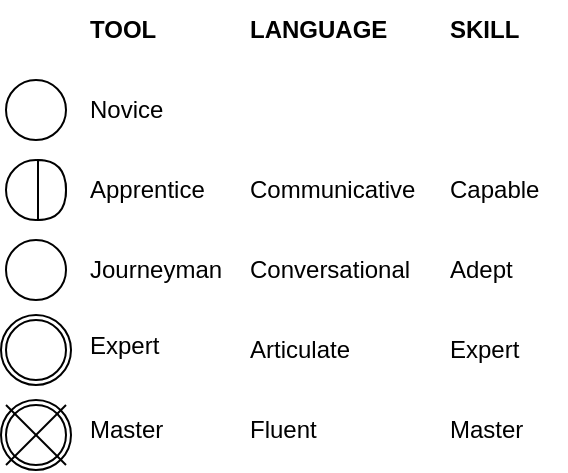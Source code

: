 <mxfile version="24.7.16">
  <diagram name="Page-1" id="v0rYUjimJEe-NpckRZWs">
    <mxGraphModel dx="1306" dy="737" grid="1" gridSize="10" guides="1" tooltips="1" connect="1" arrows="1" fold="1" page="1" pageScale="1" pageWidth="827" pageHeight="1169" math="0" shadow="0">
      <root>
        <mxCell id="0" />
        <mxCell id="1" parent="0" />
        <mxCell id="SYICzofaxrncQfBckbVh-1" value="" style="ellipse;whiteSpace=wrap;html=1;aspect=fixed;fillColor=none;" vertex="1" parent="1">
          <mxGeometry x="80" y="120" width="30" height="30" as="geometry" />
        </mxCell>
        <mxCell id="SYICzofaxrncQfBckbVh-2" value="" style="ellipse;whiteSpace=wrap;html=1;aspect=fixed;fillColor=none;" vertex="1" parent="1">
          <mxGeometry x="80" y="160" width="30" height="30" as="geometry" />
        </mxCell>
        <mxCell id="SYICzofaxrncQfBckbVh-3" value="" style="ellipse;whiteSpace=wrap;html=1;aspect=fixed;fillColor=#FFFFFF;" vertex="1" parent="1">
          <mxGeometry x="80" y="200" width="30" height="30" as="geometry" />
        </mxCell>
        <mxCell id="SYICzofaxrncQfBckbVh-4" value="" style="ellipse;whiteSpace=wrap;html=1;aspect=fixed;fillColor=none;" vertex="1" parent="1">
          <mxGeometry x="77.5" y="237.5" width="35" height="35" as="geometry" />
        </mxCell>
        <mxCell id="SYICzofaxrncQfBckbVh-5" value="" style="shape=or;whiteSpace=wrap;html=1;fillColor=#FFFFFF;" vertex="1" parent="1">
          <mxGeometry x="96" y="160" width="14" height="30" as="geometry" />
        </mxCell>
        <mxCell id="SYICzofaxrncQfBckbVh-6" value="" style="ellipse;whiteSpace=wrap;html=1;aspect=fixed;fillColor=#FFFFFF;" vertex="1" parent="1">
          <mxGeometry x="80" y="240" width="30" height="30" as="geometry" />
        </mxCell>
        <mxCell id="SYICzofaxrncQfBckbVh-7" value="" style="ellipse;whiteSpace=wrap;html=1;aspect=fixed;fillColor=none;" vertex="1" parent="1">
          <mxGeometry x="77.5" y="280" width="35" height="35" as="geometry" />
        </mxCell>
        <mxCell id="SYICzofaxrncQfBckbVh-8" value="" style="ellipse;whiteSpace=wrap;html=1;aspect=fixed;fillColor=#FFFFFF;" vertex="1" parent="1">
          <mxGeometry x="80" y="282.5" width="30" height="30" as="geometry" />
        </mxCell>
        <mxCell id="SYICzofaxrncQfBckbVh-9" value="" style="endArrow=none;html=1;rounded=0;" edge="1" parent="1">
          <mxGeometry width="50" height="50" relative="1" as="geometry">
            <mxPoint x="80" y="312.5" as="sourcePoint" />
            <mxPoint x="110" y="282.5" as="targetPoint" />
          </mxGeometry>
        </mxCell>
        <mxCell id="SYICzofaxrncQfBckbVh-10" value="" style="endArrow=none;html=1;rounded=0;" edge="1" parent="1">
          <mxGeometry width="50" height="50" relative="1" as="geometry">
            <mxPoint x="80" y="282.5" as="sourcePoint" />
            <mxPoint x="110" y="312.5" as="targetPoint" />
          </mxGeometry>
        </mxCell>
        <mxCell id="SYICzofaxrncQfBckbVh-11" value="Novice" style="text;html=1;strokeColor=none;fillColor=none;align=left;verticalAlign=middle;whiteSpace=wrap;rounded=0;" vertex="1" parent="1">
          <mxGeometry x="120" y="120" width="60" height="30" as="geometry" />
        </mxCell>
        <mxCell id="SYICzofaxrncQfBckbVh-12" value="Apprentice" style="text;html=1;strokeColor=none;fillColor=none;align=left;verticalAlign=middle;whiteSpace=wrap;rounded=0;" vertex="1" parent="1">
          <mxGeometry x="120" y="160" width="60" height="30" as="geometry" />
        </mxCell>
        <mxCell id="SYICzofaxrncQfBckbVh-13" value="Journeyman&amp;nbsp;" style="text;html=1;strokeColor=none;fillColor=none;align=left;verticalAlign=middle;whiteSpace=wrap;rounded=0;" vertex="1" parent="1">
          <mxGeometry x="120" y="200" width="60" height="30" as="geometry" />
        </mxCell>
        <mxCell id="SYICzofaxrncQfBckbVh-14" value="Expert" style="text;html=1;strokeColor=none;fillColor=none;align=left;verticalAlign=middle;whiteSpace=wrap;rounded=0;" vertex="1" parent="1">
          <mxGeometry x="120" y="237.5" width="60" height="30" as="geometry" />
        </mxCell>
        <mxCell id="SYICzofaxrncQfBckbVh-15" value="Master" style="text;html=1;strokeColor=none;fillColor=none;align=left;verticalAlign=middle;whiteSpace=wrap;rounded=0;" vertex="1" parent="1">
          <mxGeometry x="120" y="280" width="60" height="30" as="geometry" />
        </mxCell>
        <mxCell id="SYICzofaxrncQfBckbVh-16" value="&lt;span&gt;TOOL&lt;/span&gt;" style="text;html=1;strokeColor=none;fillColor=none;align=left;verticalAlign=middle;whiteSpace=wrap;rounded=0;fontStyle=1" vertex="1" parent="1">
          <mxGeometry x="120" y="80" width="60" height="30" as="geometry" />
        </mxCell>
        <mxCell id="SYICzofaxrncQfBckbVh-17" value="&lt;span&gt;LANGUAGE&lt;/span&gt;" style="text;html=1;strokeColor=none;fillColor=none;align=left;verticalAlign=middle;whiteSpace=wrap;rounded=0;fontStyle=1" vertex="1" parent="1">
          <mxGeometry x="200" y="80" width="60" height="30" as="geometry" />
        </mxCell>
        <mxCell id="SYICzofaxrncQfBckbVh-18" value="Fluent" style="text;html=1;strokeColor=none;fillColor=none;align=left;verticalAlign=middle;whiteSpace=wrap;rounded=0;" vertex="1" parent="1">
          <mxGeometry x="200" y="280" width="60" height="30" as="geometry" />
        </mxCell>
        <mxCell id="SYICzofaxrncQfBckbVh-19" value="Articulate" style="text;html=1;strokeColor=none;fillColor=none;align=left;verticalAlign=middle;whiteSpace=wrap;rounded=0;" vertex="1" parent="1">
          <mxGeometry x="200" y="240" width="60" height="30" as="geometry" />
        </mxCell>
        <mxCell id="SYICzofaxrncQfBckbVh-20" value="Conversational" style="text;html=1;strokeColor=none;fillColor=none;align=left;verticalAlign=middle;whiteSpace=wrap;rounded=0;" vertex="1" parent="1">
          <mxGeometry x="200" y="200" width="60" height="30" as="geometry" />
        </mxCell>
        <mxCell id="SYICzofaxrncQfBckbVh-21" value="Communicative&amp;nbsp;" style="text;html=1;strokeColor=none;fillColor=none;align=left;verticalAlign=middle;whiteSpace=wrap;rounded=0;" vertex="1" parent="1">
          <mxGeometry x="200" y="160" width="60" height="30" as="geometry" />
        </mxCell>
        <mxCell id="SYICzofaxrncQfBckbVh-22" value="&lt;p style=&quot;margin: 0px; font-variant-numeric: normal; font-variant-east-asian: normal; font-stretch: normal; font-size: 13px; line-height: normal; font-family: &amp;quot;Helvetica Neue&amp;quot;;&quot; class=&quot;p1&quot;&gt;&lt;font color=&quot;#ffffff&quot;&gt;Neophyte&lt;/font&gt;&lt;/p&gt;" style="text;html=1;strokeColor=none;fillColor=none;align=left;verticalAlign=middle;whiteSpace=wrap;rounded=0;" vertex="1" parent="1">
          <mxGeometry x="200" y="120" width="60" height="30" as="geometry" />
        </mxCell>
        <mxCell id="SYICzofaxrncQfBckbVh-23" value="&lt;span&gt;SKILL&lt;/span&gt;" style="text;html=1;strokeColor=none;fillColor=none;align=left;verticalAlign=middle;whiteSpace=wrap;rounded=0;fontStyle=1" vertex="1" parent="1">
          <mxGeometry x="300" y="80" width="60" height="30" as="geometry" />
        </mxCell>
        <mxCell id="SYICzofaxrncQfBckbVh-24" value="Master" style="text;html=1;strokeColor=none;fillColor=none;align=left;verticalAlign=middle;whiteSpace=wrap;rounded=0;" vertex="1" parent="1">
          <mxGeometry x="300" y="280" width="60" height="30" as="geometry" />
        </mxCell>
        <mxCell id="SYICzofaxrncQfBckbVh-25" value="Expert" style="text;html=1;strokeColor=none;fillColor=none;align=left;verticalAlign=middle;whiteSpace=wrap;rounded=0;" vertex="1" parent="1">
          <mxGeometry x="300" y="240" width="60" height="30" as="geometry" />
        </mxCell>
        <mxCell id="SYICzofaxrncQfBckbVh-26" value="Adept" style="text;html=1;strokeColor=none;fillColor=none;align=left;verticalAlign=middle;whiteSpace=wrap;rounded=0;" vertex="1" parent="1">
          <mxGeometry x="300" y="200" width="60" height="30" as="geometry" />
        </mxCell>
        <mxCell id="SYICzofaxrncQfBckbVh-27" value="Capable" style="text;html=1;strokeColor=none;fillColor=none;align=left;verticalAlign=middle;whiteSpace=wrap;rounded=0;" vertex="1" parent="1">
          <mxGeometry x="300" y="160" width="60" height="30" as="geometry" />
        </mxCell>
        <mxCell id="SYICzofaxrncQfBckbVh-28" value="&lt;p style=&quot;margin: 0px; font-variant-numeric: normal; font-variant-east-asian: normal; font-stretch: normal; font-size: 13px; line-height: normal; font-family: &amp;quot;Helvetica Neue&amp;quot;;&quot; class=&quot;p1&quot;&gt;&lt;font color=&quot;#ffffff&quot;&gt;Inexpert&lt;/font&gt;&lt;/p&gt;" style="text;html=1;strokeColor=none;fillColor=none;align=left;verticalAlign=middle;whiteSpace=wrap;rounded=0;" vertex="1" parent="1">
          <mxGeometry x="300" y="120" width="60" height="30" as="geometry" />
        </mxCell>
      </root>
    </mxGraphModel>
  </diagram>
</mxfile>
